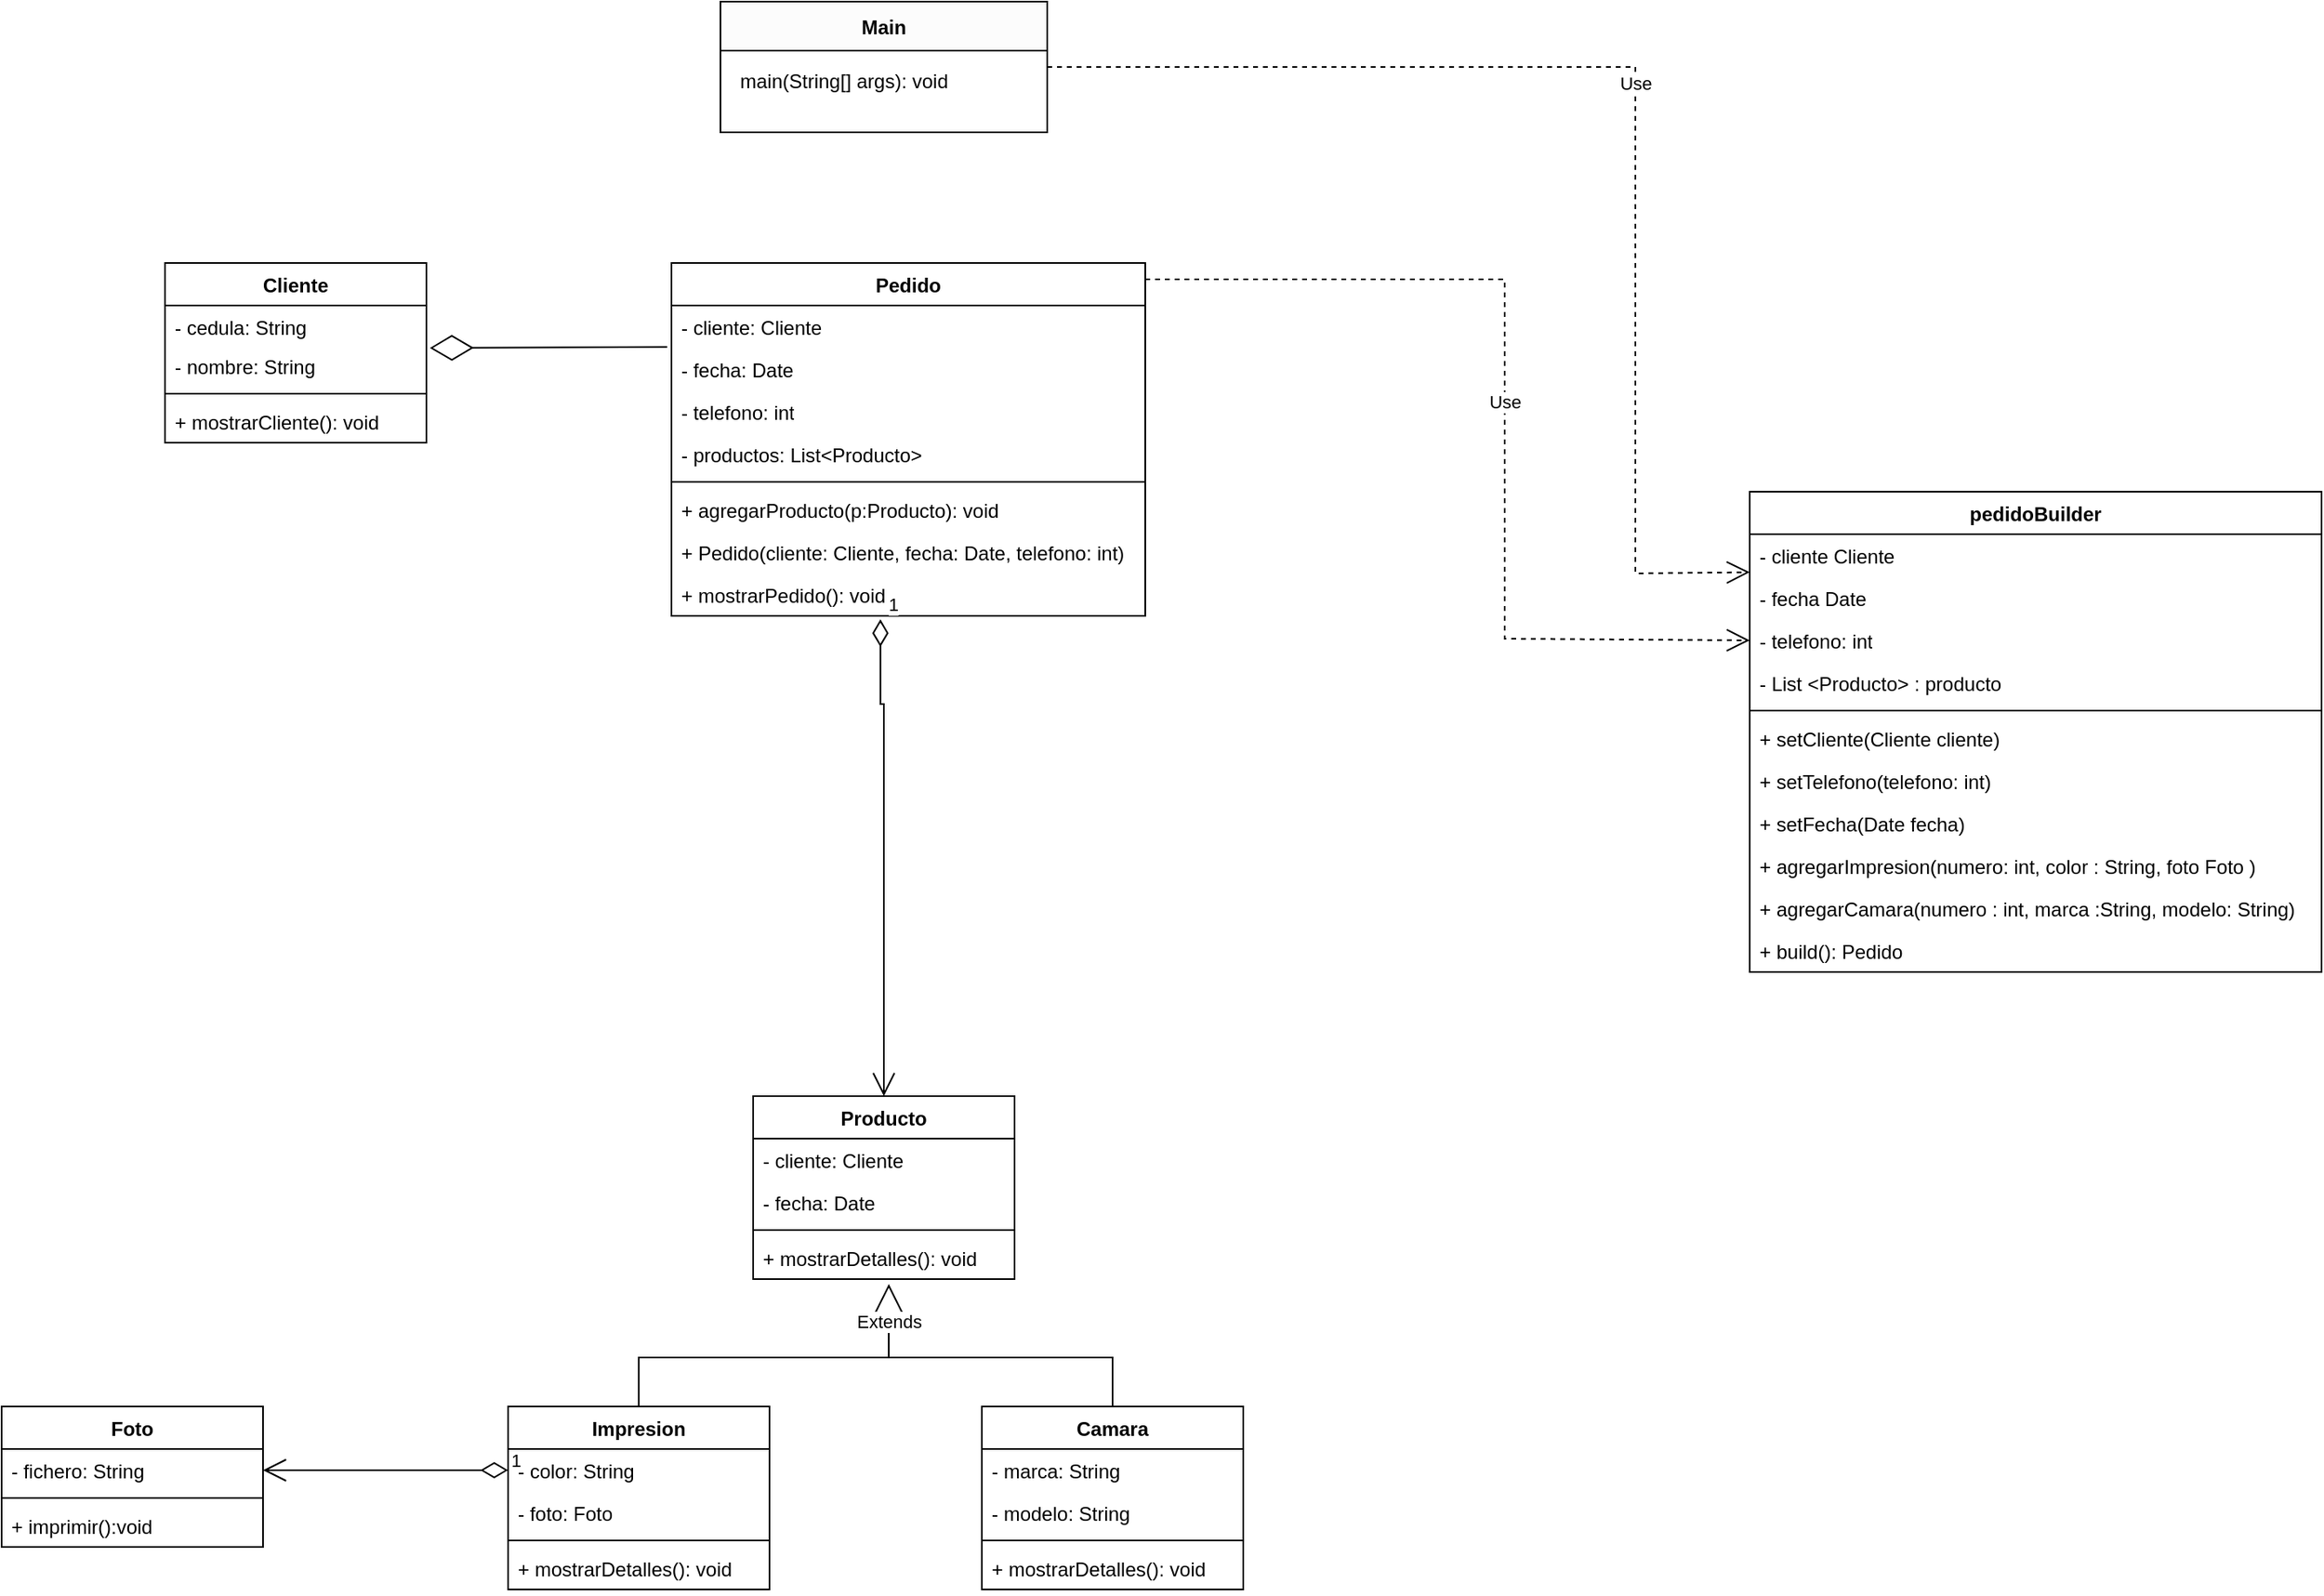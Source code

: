 <mxfile version="26.2.10">
  <diagram name="Página-1" id="sf0KNE787ZM0e-o5qDqk">
    <mxGraphModel dx="2783" dy="2247" grid="1" gridSize="10" guides="1" tooltips="1" connect="1" arrows="1" fold="1" page="1" pageScale="1" pageWidth="827" pageHeight="1169" math="0" shadow="0">
      <root>
        <mxCell id="0" />
        <mxCell id="1" parent="0" />
        <mxCell id="-EAz1inCR1gO4imnHP_A-2" value="Cliente" style="swimlane;fontStyle=1;align=center;verticalAlign=top;childLayout=stackLayout;horizontal=1;startSize=26;horizontalStack=0;resizeParent=1;resizeParentMax=0;resizeLast=0;collapsible=1;marginBottom=0;whiteSpace=wrap;html=1;" vertex="1" parent="1">
          <mxGeometry x="450" y="-60" width="160" height="110" as="geometry" />
        </mxCell>
        <mxCell id="-EAz1inCR1gO4imnHP_A-3" value="- cedula: String&lt;div&gt;&lt;br&gt;&lt;/div&gt;" style="text;strokeColor=none;fillColor=none;align=left;verticalAlign=top;spacingLeft=4;spacingRight=4;overflow=hidden;rotatable=0;points=[[0,0.5],[1,0.5]];portConstraint=eastwest;whiteSpace=wrap;html=1;" vertex="1" parent="-EAz1inCR1gO4imnHP_A-2">
          <mxGeometry y="26" width="160" height="24" as="geometry" />
        </mxCell>
        <mxCell id="-EAz1inCR1gO4imnHP_A-4" value="- nombre: String" style="text;strokeColor=none;fillColor=none;align=left;verticalAlign=top;spacingLeft=4;spacingRight=4;overflow=hidden;rotatable=0;points=[[0,0.5],[1,0.5]];portConstraint=eastwest;whiteSpace=wrap;html=1;" vertex="1" parent="-EAz1inCR1gO4imnHP_A-2">
          <mxGeometry y="50" width="160" height="26" as="geometry" />
        </mxCell>
        <mxCell id="-EAz1inCR1gO4imnHP_A-5" value="" style="line;strokeWidth=1;fillColor=none;align=left;verticalAlign=middle;spacingTop=-1;spacingLeft=3;spacingRight=3;rotatable=0;labelPosition=right;points=[];portConstraint=eastwest;strokeColor=inherit;" vertex="1" parent="-EAz1inCR1gO4imnHP_A-2">
          <mxGeometry y="76" width="160" height="8" as="geometry" />
        </mxCell>
        <mxCell id="-EAz1inCR1gO4imnHP_A-6" value="+ mostrarCliente(): void" style="text;strokeColor=none;fillColor=none;align=left;verticalAlign=top;spacingLeft=4;spacingRight=4;overflow=hidden;rotatable=0;points=[[0,0.5],[1,0.5]];portConstraint=eastwest;whiteSpace=wrap;html=1;" vertex="1" parent="-EAz1inCR1gO4imnHP_A-2">
          <mxGeometry y="84" width="160" height="26" as="geometry" />
        </mxCell>
        <mxCell id="-EAz1inCR1gO4imnHP_A-7" value="Producto" style="swimlane;fontStyle=1;align=center;verticalAlign=top;childLayout=stackLayout;horizontal=1;startSize=26;horizontalStack=0;resizeParent=1;resizeParentMax=0;resizeLast=0;collapsible=1;marginBottom=0;whiteSpace=wrap;html=1;" vertex="1" parent="1">
          <mxGeometry x="810" y="450" width="160" height="112" as="geometry" />
        </mxCell>
        <mxCell id="-EAz1inCR1gO4imnHP_A-8" value="- cliente: Cliente" style="text;strokeColor=none;fillColor=none;align=left;verticalAlign=top;spacingLeft=4;spacingRight=4;overflow=hidden;rotatable=0;points=[[0,0.5],[1,0.5]];portConstraint=eastwest;whiteSpace=wrap;html=1;" vertex="1" parent="-EAz1inCR1gO4imnHP_A-7">
          <mxGeometry y="26" width="160" height="26" as="geometry" />
        </mxCell>
        <mxCell id="-EAz1inCR1gO4imnHP_A-9" value="- fecha: Date" style="text;strokeColor=none;fillColor=none;align=left;verticalAlign=top;spacingLeft=4;spacingRight=4;overflow=hidden;rotatable=0;points=[[0,0.5],[1,0.5]];portConstraint=eastwest;whiteSpace=wrap;html=1;" vertex="1" parent="-EAz1inCR1gO4imnHP_A-7">
          <mxGeometry y="52" width="160" height="26" as="geometry" />
        </mxCell>
        <mxCell id="-EAz1inCR1gO4imnHP_A-10" value="" style="line;strokeWidth=1;fillColor=none;align=left;verticalAlign=middle;spacingTop=-1;spacingLeft=3;spacingRight=3;rotatable=0;labelPosition=right;points=[];portConstraint=eastwest;strokeColor=inherit;" vertex="1" parent="-EAz1inCR1gO4imnHP_A-7">
          <mxGeometry y="78" width="160" height="8" as="geometry" />
        </mxCell>
        <mxCell id="-EAz1inCR1gO4imnHP_A-11" value="+ mostrarDetalles(): void" style="text;strokeColor=none;fillColor=none;align=left;verticalAlign=top;spacingLeft=4;spacingRight=4;overflow=hidden;rotatable=0;points=[[0,0.5],[1,0.5]];portConstraint=eastwest;whiteSpace=wrap;html=1;" vertex="1" parent="-EAz1inCR1gO4imnHP_A-7">
          <mxGeometry y="86" width="160" height="26" as="geometry" />
        </mxCell>
        <mxCell id="-EAz1inCR1gO4imnHP_A-12" value="Impresion" style="swimlane;fontStyle=1;align=center;verticalAlign=top;childLayout=stackLayout;horizontal=1;startSize=26;horizontalStack=0;resizeParent=1;resizeParentMax=0;resizeLast=0;collapsible=1;marginBottom=0;whiteSpace=wrap;html=1;" vertex="1" parent="1">
          <mxGeometry x="660" y="640" width="160" height="112" as="geometry" />
        </mxCell>
        <mxCell id="-EAz1inCR1gO4imnHP_A-13" value="- color: String" style="text;strokeColor=none;fillColor=none;align=left;verticalAlign=top;spacingLeft=4;spacingRight=4;overflow=hidden;rotatable=0;points=[[0,0.5],[1,0.5]];portConstraint=eastwest;whiteSpace=wrap;html=1;" vertex="1" parent="-EAz1inCR1gO4imnHP_A-12">
          <mxGeometry y="26" width="160" height="26" as="geometry" />
        </mxCell>
        <mxCell id="-EAz1inCR1gO4imnHP_A-14" value="- foto: Foto" style="text;strokeColor=none;fillColor=none;align=left;verticalAlign=top;spacingLeft=4;spacingRight=4;overflow=hidden;rotatable=0;points=[[0,0.5],[1,0.5]];portConstraint=eastwest;whiteSpace=wrap;html=1;" vertex="1" parent="-EAz1inCR1gO4imnHP_A-12">
          <mxGeometry y="52" width="160" height="26" as="geometry" />
        </mxCell>
        <mxCell id="-EAz1inCR1gO4imnHP_A-15" value="" style="line;strokeWidth=1;fillColor=none;align=left;verticalAlign=middle;spacingTop=-1;spacingLeft=3;spacingRight=3;rotatable=0;labelPosition=right;points=[];portConstraint=eastwest;strokeColor=inherit;" vertex="1" parent="-EAz1inCR1gO4imnHP_A-12">
          <mxGeometry y="78" width="160" height="8" as="geometry" />
        </mxCell>
        <mxCell id="-EAz1inCR1gO4imnHP_A-16" value="+ mostrarDetalles(): void" style="text;strokeColor=none;fillColor=none;align=left;verticalAlign=top;spacingLeft=4;spacingRight=4;overflow=hidden;rotatable=0;points=[[0,0.5],[1,0.5]];portConstraint=eastwest;whiteSpace=wrap;html=1;" vertex="1" parent="-EAz1inCR1gO4imnHP_A-12">
          <mxGeometry y="86" width="160" height="26" as="geometry" />
        </mxCell>
        <mxCell id="-EAz1inCR1gO4imnHP_A-17" value="Camara" style="swimlane;fontStyle=1;align=center;verticalAlign=top;childLayout=stackLayout;horizontal=1;startSize=26;horizontalStack=0;resizeParent=1;resizeParentMax=0;resizeLast=0;collapsible=1;marginBottom=0;whiteSpace=wrap;html=1;" vertex="1" parent="1">
          <mxGeometry x="950" y="640" width="160" height="112" as="geometry" />
        </mxCell>
        <mxCell id="-EAz1inCR1gO4imnHP_A-18" value="- marca: String" style="text;strokeColor=none;fillColor=none;align=left;verticalAlign=top;spacingLeft=4;spacingRight=4;overflow=hidden;rotatable=0;points=[[0,0.5],[1,0.5]];portConstraint=eastwest;whiteSpace=wrap;html=1;" vertex="1" parent="-EAz1inCR1gO4imnHP_A-17">
          <mxGeometry y="26" width="160" height="26" as="geometry" />
        </mxCell>
        <mxCell id="-EAz1inCR1gO4imnHP_A-19" value="- modelo: String" style="text;strokeColor=none;fillColor=none;align=left;verticalAlign=top;spacingLeft=4;spacingRight=4;overflow=hidden;rotatable=0;points=[[0,0.5],[1,0.5]];portConstraint=eastwest;whiteSpace=wrap;html=1;" vertex="1" parent="-EAz1inCR1gO4imnHP_A-17">
          <mxGeometry y="52" width="160" height="26" as="geometry" />
        </mxCell>
        <mxCell id="-EAz1inCR1gO4imnHP_A-20" value="" style="line;strokeWidth=1;fillColor=none;align=left;verticalAlign=middle;spacingTop=-1;spacingLeft=3;spacingRight=3;rotatable=0;labelPosition=right;points=[];portConstraint=eastwest;strokeColor=inherit;" vertex="1" parent="-EAz1inCR1gO4imnHP_A-17">
          <mxGeometry y="78" width="160" height="8" as="geometry" />
        </mxCell>
        <mxCell id="-EAz1inCR1gO4imnHP_A-21" value="+ mostrarDetalles(): void" style="text;strokeColor=none;fillColor=none;align=left;verticalAlign=top;spacingLeft=4;spacingRight=4;overflow=hidden;rotatable=0;points=[[0,0.5],[1,0.5]];portConstraint=eastwest;whiteSpace=wrap;html=1;" vertex="1" parent="-EAz1inCR1gO4imnHP_A-17">
          <mxGeometry y="86" width="160" height="26" as="geometry" />
        </mxCell>
        <mxCell id="-EAz1inCR1gO4imnHP_A-22" value="Extends" style="endArrow=block;endSize=16;endFill=0;html=1;rounded=0;entryX=0.519;entryY=1.115;entryDx=0;entryDy=0;entryPerimeter=0;" edge="1" parent="1" target="-EAz1inCR1gO4imnHP_A-11">
          <mxGeometry width="160" relative="1" as="geometry">
            <mxPoint x="893" y="610" as="sourcePoint" />
            <mxPoint x="870" y="600" as="targetPoint" />
          </mxGeometry>
        </mxCell>
        <mxCell id="-EAz1inCR1gO4imnHP_A-23" value="" style="endArrow=none;html=1;rounded=0;exitX=0.5;exitY=0;exitDx=0;exitDy=0;" edge="1" parent="1" source="-EAz1inCR1gO4imnHP_A-12">
          <mxGeometry width="50" height="50" relative="1" as="geometry">
            <mxPoint x="770" y="620" as="sourcePoint" />
            <mxPoint x="890" y="610" as="targetPoint" />
            <Array as="points">
              <mxPoint x="740" y="610" />
            </Array>
          </mxGeometry>
        </mxCell>
        <mxCell id="-EAz1inCR1gO4imnHP_A-24" value="" style="endArrow=none;html=1;rounded=0;entryX=0.5;entryY=0;entryDx=0;entryDy=0;" edge="1" parent="1" target="-EAz1inCR1gO4imnHP_A-17">
          <mxGeometry width="50" height="50" relative="1" as="geometry">
            <mxPoint x="890" y="610" as="sourcePoint" />
            <mxPoint x="820" y="570" as="targetPoint" />
            <Array as="points">
              <mxPoint x="1030" y="610" />
            </Array>
          </mxGeometry>
        </mxCell>
        <mxCell id="-EAz1inCR1gO4imnHP_A-25" value="Pedido" style="swimlane;fontStyle=1;align=center;verticalAlign=top;childLayout=stackLayout;horizontal=1;startSize=26;horizontalStack=0;resizeParent=1;resizeParentMax=0;resizeLast=0;collapsible=1;marginBottom=0;whiteSpace=wrap;html=1;" vertex="1" parent="1">
          <mxGeometry x="760" y="-60" width="290" height="216" as="geometry" />
        </mxCell>
        <mxCell id="-EAz1inCR1gO4imnHP_A-26" value="- cliente: Cliente" style="text;strokeColor=none;fillColor=none;align=left;verticalAlign=top;spacingLeft=4;spacingRight=4;overflow=hidden;rotatable=0;points=[[0,0.5],[1,0.5]];portConstraint=eastwest;whiteSpace=wrap;html=1;" vertex="1" parent="-EAz1inCR1gO4imnHP_A-25">
          <mxGeometry y="26" width="290" height="26" as="geometry" />
        </mxCell>
        <mxCell id="-EAz1inCR1gO4imnHP_A-27" value="- fecha: Date" style="text;strokeColor=none;fillColor=none;align=left;verticalAlign=top;spacingLeft=4;spacingRight=4;overflow=hidden;rotatable=0;points=[[0,0.5],[1,0.5]];portConstraint=eastwest;whiteSpace=wrap;html=1;" vertex="1" parent="-EAz1inCR1gO4imnHP_A-25">
          <mxGeometry y="52" width="290" height="26" as="geometry" />
        </mxCell>
        <mxCell id="-EAz1inCR1gO4imnHP_A-28" value="- telefono: int" style="text;strokeColor=none;fillColor=none;align=left;verticalAlign=top;spacingLeft=4;spacingRight=4;overflow=hidden;rotatable=0;points=[[0,0.5],[1,0.5]];portConstraint=eastwest;whiteSpace=wrap;html=1;" vertex="1" parent="-EAz1inCR1gO4imnHP_A-25">
          <mxGeometry y="78" width="290" height="26" as="geometry" />
        </mxCell>
        <mxCell id="-EAz1inCR1gO4imnHP_A-29" value="- productos: List&amp;lt;Producto&amp;gt;" style="text;strokeColor=none;fillColor=none;align=left;verticalAlign=top;spacingLeft=4;spacingRight=4;overflow=hidden;rotatable=0;points=[[0,0.5],[1,0.5]];portConstraint=eastwest;whiteSpace=wrap;html=1;" vertex="1" parent="-EAz1inCR1gO4imnHP_A-25">
          <mxGeometry y="104" width="290" height="26" as="geometry" />
        </mxCell>
        <mxCell id="-EAz1inCR1gO4imnHP_A-30" value="" style="line;strokeWidth=1;fillColor=none;align=left;verticalAlign=middle;spacingTop=-1;spacingLeft=3;spacingRight=3;rotatable=0;labelPosition=right;points=[];portConstraint=eastwest;strokeColor=inherit;" vertex="1" parent="-EAz1inCR1gO4imnHP_A-25">
          <mxGeometry y="130" width="290" height="8" as="geometry" />
        </mxCell>
        <mxCell id="-EAz1inCR1gO4imnHP_A-31" value="+ agregarProducto(p:Producto): void" style="text;strokeColor=none;fillColor=none;align=left;verticalAlign=top;spacingLeft=4;spacingRight=4;overflow=hidden;rotatable=0;points=[[0,0.5],[1,0.5]];portConstraint=eastwest;whiteSpace=wrap;html=1;" vertex="1" parent="-EAz1inCR1gO4imnHP_A-25">
          <mxGeometry y="138" width="290" height="26" as="geometry" />
        </mxCell>
        <mxCell id="-EAz1inCR1gO4imnHP_A-32" value="+ Pedido(cliente: Cliente, fecha: Date, telefono: int)" style="text;strokeColor=none;fillColor=none;align=left;verticalAlign=top;spacingLeft=4;spacingRight=4;overflow=hidden;rotatable=0;points=[[0,0.5],[1,0.5]];portConstraint=eastwest;whiteSpace=wrap;html=1;" vertex="1" parent="-EAz1inCR1gO4imnHP_A-25">
          <mxGeometry y="164" width="290" height="26" as="geometry" />
        </mxCell>
        <mxCell id="-EAz1inCR1gO4imnHP_A-33" value="+ mostrarPedido(): void&amp;nbsp;" style="text;strokeColor=none;fillColor=none;align=left;verticalAlign=top;spacingLeft=4;spacingRight=4;overflow=hidden;rotatable=0;points=[[0,0.5],[1,0.5]];portConstraint=eastwest;whiteSpace=wrap;html=1;" vertex="1" parent="-EAz1inCR1gO4imnHP_A-25">
          <mxGeometry y="190" width="290" height="26" as="geometry" />
        </mxCell>
        <mxCell id="-EAz1inCR1gO4imnHP_A-34" value="Foto" style="swimlane;fontStyle=1;align=center;verticalAlign=top;childLayout=stackLayout;horizontal=1;startSize=26;horizontalStack=0;resizeParent=1;resizeParentMax=0;resizeLast=0;collapsible=1;marginBottom=0;whiteSpace=wrap;html=1;" vertex="1" parent="1">
          <mxGeometry x="350" y="640" width="160" height="86" as="geometry" />
        </mxCell>
        <mxCell id="-EAz1inCR1gO4imnHP_A-35" value="- fichero: String" style="text;strokeColor=none;fillColor=none;align=left;verticalAlign=top;spacingLeft=4;spacingRight=4;overflow=hidden;rotatable=0;points=[[0,0.5],[1,0.5]];portConstraint=eastwest;whiteSpace=wrap;html=1;" vertex="1" parent="-EAz1inCR1gO4imnHP_A-34">
          <mxGeometry y="26" width="160" height="26" as="geometry" />
        </mxCell>
        <mxCell id="-EAz1inCR1gO4imnHP_A-36" value="" style="line;strokeWidth=1;fillColor=none;align=left;verticalAlign=middle;spacingTop=-1;spacingLeft=3;spacingRight=3;rotatable=0;labelPosition=right;points=[];portConstraint=eastwest;strokeColor=inherit;" vertex="1" parent="-EAz1inCR1gO4imnHP_A-34">
          <mxGeometry y="52" width="160" height="8" as="geometry" />
        </mxCell>
        <mxCell id="-EAz1inCR1gO4imnHP_A-37" value="+ imprimir():void" style="text;strokeColor=none;fillColor=none;align=left;verticalAlign=top;spacingLeft=4;spacingRight=4;overflow=hidden;rotatable=0;points=[[0,0.5],[1,0.5]];portConstraint=eastwest;whiteSpace=wrap;html=1;" vertex="1" parent="-EAz1inCR1gO4imnHP_A-34">
          <mxGeometry y="60" width="160" height="26" as="geometry" />
        </mxCell>
        <mxCell id="-EAz1inCR1gO4imnHP_A-38" value="pedidoBuilder" style="swimlane;fontStyle=1;align=center;verticalAlign=top;childLayout=stackLayout;horizontal=1;startSize=26;horizontalStack=0;resizeParent=1;resizeParentMax=0;resizeLast=0;collapsible=1;marginBottom=0;whiteSpace=wrap;html=1;" vertex="1" parent="1">
          <mxGeometry x="1420" y="80" width="350" height="294" as="geometry" />
        </mxCell>
        <mxCell id="-EAz1inCR1gO4imnHP_A-39" value="- cliente Cliente" style="text;strokeColor=none;fillColor=none;align=left;verticalAlign=top;spacingLeft=4;spacingRight=4;overflow=hidden;rotatable=0;points=[[0,0.5],[1,0.5]];portConstraint=eastwest;whiteSpace=wrap;html=1;" vertex="1" parent="-EAz1inCR1gO4imnHP_A-38">
          <mxGeometry y="26" width="350" height="26" as="geometry" />
        </mxCell>
        <mxCell id="-EAz1inCR1gO4imnHP_A-40" value="- fecha Date" style="text;strokeColor=none;fillColor=none;align=left;verticalAlign=top;spacingLeft=4;spacingRight=4;overflow=hidden;rotatable=0;points=[[0,0.5],[1,0.5]];portConstraint=eastwest;whiteSpace=wrap;html=1;" vertex="1" parent="-EAz1inCR1gO4imnHP_A-38">
          <mxGeometry y="52" width="350" height="26" as="geometry" />
        </mxCell>
        <mxCell id="-EAz1inCR1gO4imnHP_A-41" value="- telefono: int" style="text;strokeColor=none;fillColor=none;align=left;verticalAlign=top;spacingLeft=4;spacingRight=4;overflow=hidden;rotatable=0;points=[[0,0.5],[1,0.5]];portConstraint=eastwest;whiteSpace=wrap;html=1;" vertex="1" parent="-EAz1inCR1gO4imnHP_A-38">
          <mxGeometry y="78" width="350" height="26" as="geometry" />
        </mxCell>
        <mxCell id="-EAz1inCR1gO4imnHP_A-42" value="- List &amp;lt;Producto&amp;gt; : producto" style="text;strokeColor=none;fillColor=none;align=left;verticalAlign=top;spacingLeft=4;spacingRight=4;overflow=hidden;rotatable=0;points=[[0,0.5],[1,0.5]];portConstraint=eastwest;whiteSpace=wrap;html=1;" vertex="1" parent="-EAz1inCR1gO4imnHP_A-38">
          <mxGeometry y="104" width="350" height="26" as="geometry" />
        </mxCell>
        <mxCell id="-EAz1inCR1gO4imnHP_A-43" value="" style="line;strokeWidth=1;fillColor=none;align=left;verticalAlign=middle;spacingTop=-1;spacingLeft=3;spacingRight=3;rotatable=0;labelPosition=right;points=[];portConstraint=eastwest;strokeColor=inherit;" vertex="1" parent="-EAz1inCR1gO4imnHP_A-38">
          <mxGeometry y="130" width="350" height="8" as="geometry" />
        </mxCell>
        <mxCell id="-EAz1inCR1gO4imnHP_A-44" value="+ setCliente(Cliente cliente)" style="text;strokeColor=none;fillColor=none;align=left;verticalAlign=top;spacingLeft=4;spacingRight=4;overflow=hidden;rotatable=0;points=[[0,0.5],[1,0.5]];portConstraint=eastwest;whiteSpace=wrap;html=1;" vertex="1" parent="-EAz1inCR1gO4imnHP_A-38">
          <mxGeometry y="138" width="350" height="26" as="geometry" />
        </mxCell>
        <mxCell id="-EAz1inCR1gO4imnHP_A-45" value="+ setTelefono(telefono: int)" style="text;strokeColor=none;fillColor=none;align=left;verticalAlign=top;spacingLeft=4;spacingRight=4;overflow=hidden;rotatable=0;points=[[0,0.5],[1,0.5]];portConstraint=eastwest;whiteSpace=wrap;html=1;" vertex="1" parent="-EAz1inCR1gO4imnHP_A-38">
          <mxGeometry y="164" width="350" height="26" as="geometry" />
        </mxCell>
        <mxCell id="-EAz1inCR1gO4imnHP_A-46" value="+ setFecha(Date fecha)" style="text;strokeColor=none;fillColor=none;align=left;verticalAlign=top;spacingLeft=4;spacingRight=4;overflow=hidden;rotatable=0;points=[[0,0.5],[1,0.5]];portConstraint=eastwest;whiteSpace=wrap;html=1;" vertex="1" parent="-EAz1inCR1gO4imnHP_A-38">
          <mxGeometry y="190" width="350" height="26" as="geometry" />
        </mxCell>
        <mxCell id="-EAz1inCR1gO4imnHP_A-47" value="+ agregarImpresion(numero: int, color : String, foto Foto )" style="text;strokeColor=none;fillColor=none;align=left;verticalAlign=top;spacingLeft=4;spacingRight=4;overflow=hidden;rotatable=0;points=[[0,0.5],[1,0.5]];portConstraint=eastwest;whiteSpace=wrap;html=1;" vertex="1" parent="-EAz1inCR1gO4imnHP_A-38">
          <mxGeometry y="216" width="350" height="26" as="geometry" />
        </mxCell>
        <mxCell id="-EAz1inCR1gO4imnHP_A-48" value="+ agregarCamara(numero : int, marca :String, modelo: String)" style="text;strokeColor=none;fillColor=none;align=left;verticalAlign=top;spacingLeft=4;spacingRight=4;overflow=hidden;rotatable=0;points=[[0,0.5],[1,0.5]];portConstraint=eastwest;whiteSpace=wrap;html=1;" vertex="1" parent="-EAz1inCR1gO4imnHP_A-38">
          <mxGeometry y="242" width="350" height="26" as="geometry" />
        </mxCell>
        <mxCell id="-EAz1inCR1gO4imnHP_A-49" value="+ build(): Pedido" style="text;strokeColor=none;fillColor=none;align=left;verticalAlign=top;spacingLeft=4;spacingRight=4;overflow=hidden;rotatable=0;points=[[0,0.5],[1,0.5]];portConstraint=eastwest;whiteSpace=wrap;html=1;" vertex="1" parent="-EAz1inCR1gO4imnHP_A-38">
          <mxGeometry y="268" width="350" height="26" as="geometry" />
        </mxCell>
        <mxCell id="-EAz1inCR1gO4imnHP_A-50" value="" style="endArrow=diamondThin;endFill=0;endSize=24;html=1;rounded=0;entryX=1.013;entryY=0.077;entryDx=0;entryDy=0;entryPerimeter=0;exitX=-0.009;exitY=0.978;exitDx=0;exitDy=0;exitPerimeter=0;" edge="1" parent="1" source="-EAz1inCR1gO4imnHP_A-26" target="-EAz1inCR1gO4imnHP_A-4">
          <mxGeometry width="160" relative="1" as="geometry">
            <mxPoint x="830" y="130" as="sourcePoint" />
            <mxPoint x="990" y="130" as="targetPoint" />
          </mxGeometry>
        </mxCell>
        <mxCell id="-EAz1inCR1gO4imnHP_A-51" value="1" style="endArrow=open;html=1;endSize=12;startArrow=diamondThin;startSize=14;startFill=0;edgeStyle=orthogonalEdgeStyle;align=left;verticalAlign=bottom;rounded=0;exitX=0.441;exitY=1.08;exitDx=0;exitDy=0;exitPerimeter=0;entryX=0.5;entryY=0;entryDx=0;entryDy=0;" edge="1" parent="1" source="-EAz1inCR1gO4imnHP_A-33" target="-EAz1inCR1gO4imnHP_A-7">
          <mxGeometry x="-1" y="3" relative="1" as="geometry">
            <mxPoint x="700" y="350" as="sourcePoint" />
            <mxPoint x="860" y="350" as="targetPoint" />
            <Array as="points">
              <mxPoint x="888" y="210" />
              <mxPoint x="890" y="210" />
            </Array>
          </mxGeometry>
        </mxCell>
        <mxCell id="-EAz1inCR1gO4imnHP_A-52" value="1" style="endArrow=open;html=1;endSize=12;startArrow=diamondThin;startSize=14;startFill=0;edgeStyle=orthogonalEdgeStyle;align=left;verticalAlign=bottom;rounded=0;entryX=1;entryY=0.5;entryDx=0;entryDy=0;exitX=0;exitY=0.5;exitDx=0;exitDy=0;" edge="1" parent="1" source="-EAz1inCR1gO4imnHP_A-13" target="-EAz1inCR1gO4imnHP_A-35">
          <mxGeometry x="-1" y="3" relative="1" as="geometry">
            <mxPoint x="570" y="690" as="sourcePoint" />
            <mxPoint x="730" y="690" as="targetPoint" />
          </mxGeometry>
        </mxCell>
        <mxCell id="-EAz1inCR1gO4imnHP_A-53" value="Use" style="endArrow=open;endSize=12;dashed=1;html=1;rounded=0;entryX=0;entryY=0.5;entryDx=0;entryDy=0;" edge="1" parent="1" target="-EAz1inCR1gO4imnHP_A-41">
          <mxGeometry width="160" relative="1" as="geometry">
            <mxPoint x="1050" y="-50" as="sourcePoint" />
            <mxPoint x="1270" y="150" as="targetPoint" />
            <Array as="points">
              <mxPoint x="1270" y="-50" />
              <mxPoint x="1270" y="170" />
            </Array>
          </mxGeometry>
        </mxCell>
        <mxCell id="-EAz1inCR1gO4imnHP_A-54" value="Main" style="swimlane;childLayout=stackLayout;horizontal=1;startSize=30;fillColor=#FCFCFC;fontStyle=1;" vertex="1" parent="1">
          <mxGeometry x="790" y="-220" width="200" height="80" as="geometry" />
        </mxCell>
        <mxCell id="-EAz1inCR1gO4imnHP_A-55" value="main(String[] args): void" style="text;html=1;align=left;verticalAlign=top;spacingLeft=10;spacingTop=5;" vertex="1" parent="-EAz1inCR1gO4imnHP_A-54">
          <mxGeometry y="30" width="200" height="50" as="geometry" />
        </mxCell>
        <mxCell id="-EAz1inCR1gO4imnHP_A-56" value="Use" style="endArrow=open;endSize=12;dashed=1;html=1;rounded=0;exitX=1;exitY=0.5;exitDx=0;exitDy=0;entryX=0;entryY=0.896;entryDx=0;entryDy=0;entryPerimeter=0;" edge="1" parent="1" source="-EAz1inCR1gO4imnHP_A-54" target="-EAz1inCR1gO4imnHP_A-39">
          <mxGeometry width="160" relative="1" as="geometry">
            <mxPoint x="1100" y="40" as="sourcePoint" />
            <mxPoint x="1260" y="40" as="targetPoint" />
            <Array as="points">
              <mxPoint x="1350" y="-180" />
              <mxPoint x="1350" y="130" />
            </Array>
          </mxGeometry>
        </mxCell>
      </root>
    </mxGraphModel>
  </diagram>
</mxfile>
